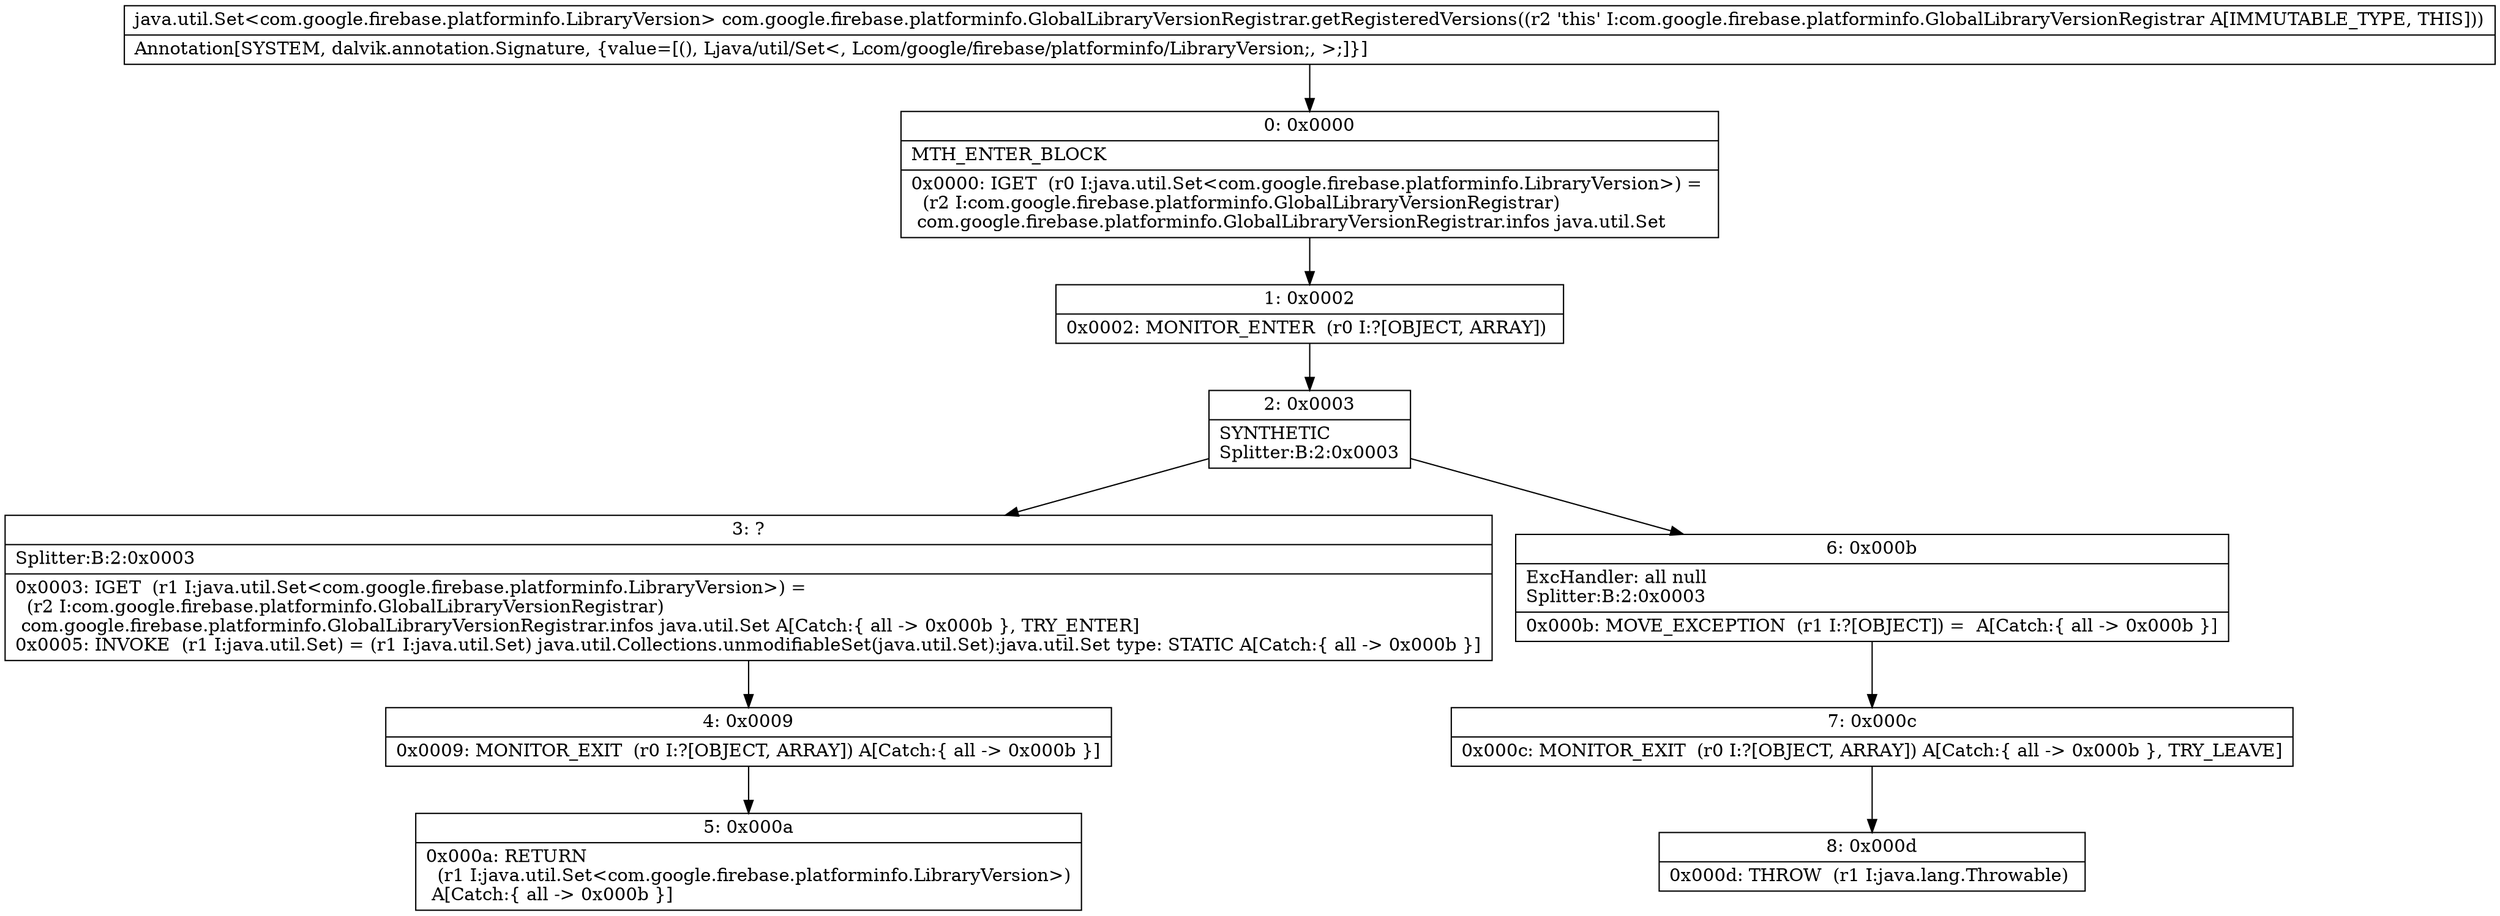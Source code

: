 digraph "CFG forcom.google.firebase.platforminfo.GlobalLibraryVersionRegistrar.getRegisteredVersions()Ljava\/util\/Set;" {
Node_0 [shape=record,label="{0\:\ 0x0000|MTH_ENTER_BLOCK\l|0x0000: IGET  (r0 I:java.util.Set\<com.google.firebase.platforminfo.LibraryVersion\>) = \l  (r2 I:com.google.firebase.platforminfo.GlobalLibraryVersionRegistrar)\l com.google.firebase.platforminfo.GlobalLibraryVersionRegistrar.infos java.util.Set \l}"];
Node_1 [shape=record,label="{1\:\ 0x0002|0x0002: MONITOR_ENTER  (r0 I:?[OBJECT, ARRAY]) \l}"];
Node_2 [shape=record,label="{2\:\ 0x0003|SYNTHETIC\lSplitter:B:2:0x0003\l}"];
Node_3 [shape=record,label="{3\:\ ?|Splitter:B:2:0x0003\l|0x0003: IGET  (r1 I:java.util.Set\<com.google.firebase.platforminfo.LibraryVersion\>) = \l  (r2 I:com.google.firebase.platforminfo.GlobalLibraryVersionRegistrar)\l com.google.firebase.platforminfo.GlobalLibraryVersionRegistrar.infos java.util.Set A[Catch:\{ all \-\> 0x000b \}, TRY_ENTER]\l0x0005: INVOKE  (r1 I:java.util.Set) = (r1 I:java.util.Set) java.util.Collections.unmodifiableSet(java.util.Set):java.util.Set type: STATIC A[Catch:\{ all \-\> 0x000b \}]\l}"];
Node_4 [shape=record,label="{4\:\ 0x0009|0x0009: MONITOR_EXIT  (r0 I:?[OBJECT, ARRAY]) A[Catch:\{ all \-\> 0x000b \}]\l}"];
Node_5 [shape=record,label="{5\:\ 0x000a|0x000a: RETURN  \l  (r1 I:java.util.Set\<com.google.firebase.platforminfo.LibraryVersion\>)\l A[Catch:\{ all \-\> 0x000b \}]\l}"];
Node_6 [shape=record,label="{6\:\ 0x000b|ExcHandler: all null\lSplitter:B:2:0x0003\l|0x000b: MOVE_EXCEPTION  (r1 I:?[OBJECT]) =  A[Catch:\{ all \-\> 0x000b \}]\l}"];
Node_7 [shape=record,label="{7\:\ 0x000c|0x000c: MONITOR_EXIT  (r0 I:?[OBJECT, ARRAY]) A[Catch:\{ all \-\> 0x000b \}, TRY_LEAVE]\l}"];
Node_8 [shape=record,label="{8\:\ 0x000d|0x000d: THROW  (r1 I:java.lang.Throwable) \l}"];
MethodNode[shape=record,label="{java.util.Set\<com.google.firebase.platforminfo.LibraryVersion\> com.google.firebase.platforminfo.GlobalLibraryVersionRegistrar.getRegisteredVersions((r2 'this' I:com.google.firebase.platforminfo.GlobalLibraryVersionRegistrar A[IMMUTABLE_TYPE, THIS]))  | Annotation[SYSTEM, dalvik.annotation.Signature, \{value=[(), Ljava\/util\/Set\<, Lcom\/google\/firebase\/platforminfo\/LibraryVersion;, \>;]\}]\l}"];
MethodNode -> Node_0;
Node_0 -> Node_1;
Node_1 -> Node_2;
Node_2 -> Node_3;
Node_2 -> Node_6;
Node_3 -> Node_4;
Node_4 -> Node_5;
Node_6 -> Node_7;
Node_7 -> Node_8;
}

